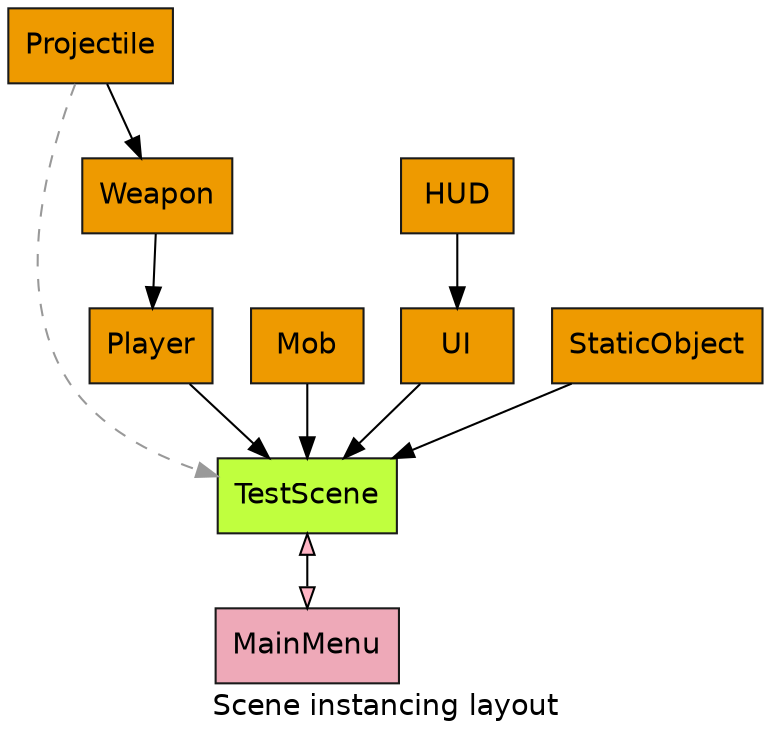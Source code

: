 digraph {
    graph [fontname="helvetica", fillcolor="orange2"]
    node [
        shape="box",
        fontname="helvetica",
        style=filled,
        fillcolor="orange2", color="grey10"
    ]
    label="Scene instancing layout"
    root[label="TestScene", fillcolor="olivedrab1"]
    MainMenu[fillcolor="pink2"]
    Player -> root
    Mob -> root
	Weapon -> Player
    HUD -> UI -> root
    StaticObject -> root
    Projectile -> Weapon
    Projectile -> root [color="grey60", style=dashed]
    root -> MainMenu [dir=both, fillcolor="pink1"]
}
